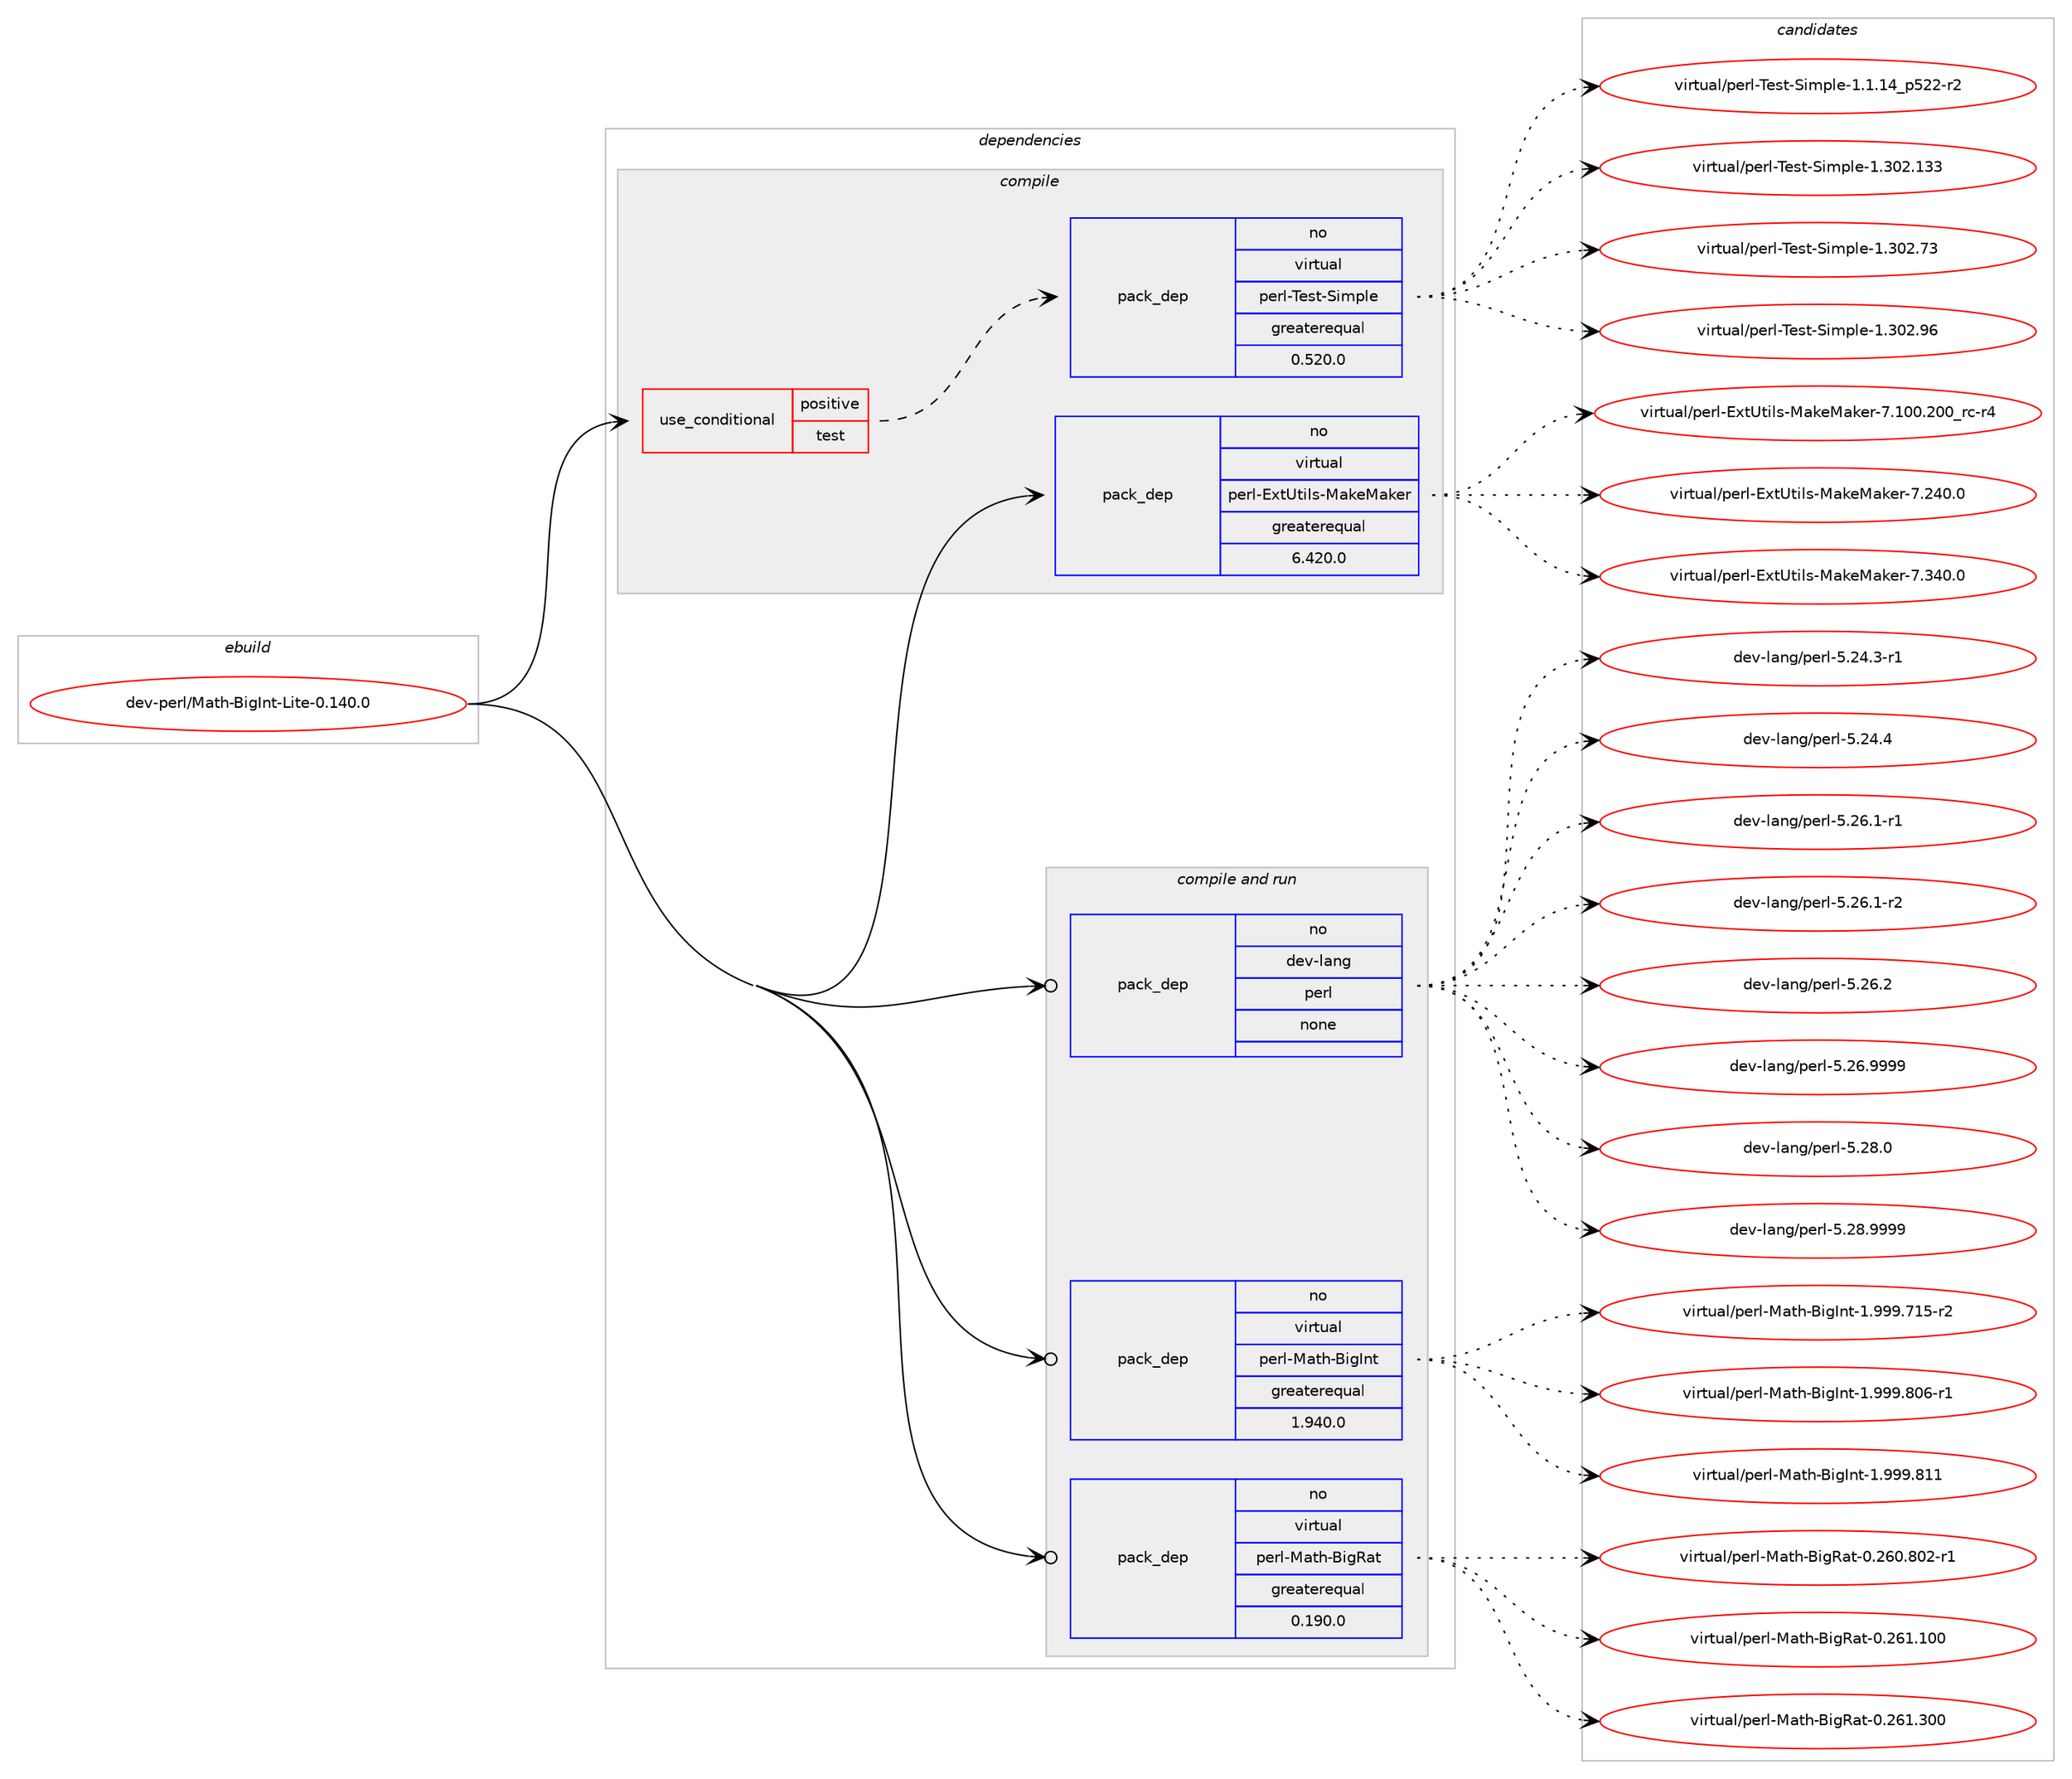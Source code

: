 digraph prolog {

# *************
# Graph options
# *************

newrank=true;
concentrate=true;
compound=true;
graph [rankdir=LR,fontname=Helvetica,fontsize=10,ranksep=1.5];#, ranksep=2.5, nodesep=0.2];
edge  [arrowhead=vee];
node  [fontname=Helvetica,fontsize=10];

# **********
# The ebuild
# **********

subgraph cluster_leftcol {
color=gray;
rank=same;
label=<<i>ebuild</i>>;
id [label="dev-perl/Math-BigInt-Lite-0.140.0", color=red, width=4, href="../dev-perl/Math-BigInt-Lite-0.140.0.svg"];
}

# ****************
# The dependencies
# ****************

subgraph cluster_midcol {
color=gray;
label=<<i>dependencies</i>>;
subgraph cluster_compile {
fillcolor="#eeeeee";
style=filled;
label=<<i>compile</i>>;
subgraph cond368405 {
dependency1384056 [label=<<TABLE BORDER="0" CELLBORDER="1" CELLSPACING="0" CELLPADDING="4"><TR><TD ROWSPAN="3" CELLPADDING="10">use_conditional</TD></TR><TR><TD>positive</TD></TR><TR><TD>test</TD></TR></TABLE>>, shape=none, color=red];
subgraph pack992596 {
dependency1384057 [label=<<TABLE BORDER="0" CELLBORDER="1" CELLSPACING="0" CELLPADDING="4" WIDTH="220"><TR><TD ROWSPAN="6" CELLPADDING="30">pack_dep</TD></TR><TR><TD WIDTH="110">no</TD></TR><TR><TD>virtual</TD></TR><TR><TD>perl-Test-Simple</TD></TR><TR><TD>greaterequal</TD></TR><TR><TD>0.520.0</TD></TR></TABLE>>, shape=none, color=blue];
}
dependency1384056:e -> dependency1384057:w [weight=20,style="dashed",arrowhead="vee"];
}
id:e -> dependency1384056:w [weight=20,style="solid",arrowhead="vee"];
subgraph pack992597 {
dependency1384058 [label=<<TABLE BORDER="0" CELLBORDER="1" CELLSPACING="0" CELLPADDING="4" WIDTH="220"><TR><TD ROWSPAN="6" CELLPADDING="30">pack_dep</TD></TR><TR><TD WIDTH="110">no</TD></TR><TR><TD>virtual</TD></TR><TR><TD>perl-ExtUtils-MakeMaker</TD></TR><TR><TD>greaterequal</TD></TR><TR><TD>6.420.0</TD></TR></TABLE>>, shape=none, color=blue];
}
id:e -> dependency1384058:w [weight=20,style="solid",arrowhead="vee"];
}
subgraph cluster_compileandrun {
fillcolor="#eeeeee";
style=filled;
label=<<i>compile and run</i>>;
subgraph pack992598 {
dependency1384059 [label=<<TABLE BORDER="0" CELLBORDER="1" CELLSPACING="0" CELLPADDING="4" WIDTH="220"><TR><TD ROWSPAN="6" CELLPADDING="30">pack_dep</TD></TR><TR><TD WIDTH="110">no</TD></TR><TR><TD>dev-lang</TD></TR><TR><TD>perl</TD></TR><TR><TD>none</TD></TR><TR><TD></TD></TR></TABLE>>, shape=none, color=blue];
}
id:e -> dependency1384059:w [weight=20,style="solid",arrowhead="odotvee"];
subgraph pack992599 {
dependency1384060 [label=<<TABLE BORDER="0" CELLBORDER="1" CELLSPACING="0" CELLPADDING="4" WIDTH="220"><TR><TD ROWSPAN="6" CELLPADDING="30">pack_dep</TD></TR><TR><TD WIDTH="110">no</TD></TR><TR><TD>virtual</TD></TR><TR><TD>perl-Math-BigInt</TD></TR><TR><TD>greaterequal</TD></TR><TR><TD>1.940.0</TD></TR></TABLE>>, shape=none, color=blue];
}
id:e -> dependency1384060:w [weight=20,style="solid",arrowhead="odotvee"];
subgraph pack992600 {
dependency1384061 [label=<<TABLE BORDER="0" CELLBORDER="1" CELLSPACING="0" CELLPADDING="4" WIDTH="220"><TR><TD ROWSPAN="6" CELLPADDING="30">pack_dep</TD></TR><TR><TD WIDTH="110">no</TD></TR><TR><TD>virtual</TD></TR><TR><TD>perl-Math-BigRat</TD></TR><TR><TD>greaterequal</TD></TR><TR><TD>0.190.0</TD></TR></TABLE>>, shape=none, color=blue];
}
id:e -> dependency1384061:w [weight=20,style="solid",arrowhead="odotvee"];
}
subgraph cluster_run {
fillcolor="#eeeeee";
style=filled;
label=<<i>run</i>>;
}
}

# **************
# The candidates
# **************

subgraph cluster_choices {
rank=same;
color=gray;
label=<<i>candidates</i>>;

subgraph choice992596 {
color=black;
nodesep=1;
choice11810511411611797108471121011141084584101115116458310510911210810145494649464952951125350504511450 [label="virtual/perl-Test-Simple-1.1.14_p522-r2", color=red, width=4,href="../virtual/perl-Test-Simple-1.1.14_p522-r2.svg"];
choice11810511411611797108471121011141084584101115116458310510911210810145494651485046495151 [label="virtual/perl-Test-Simple-1.302.133", color=red, width=4,href="../virtual/perl-Test-Simple-1.302.133.svg"];
choice118105114116117971084711210111410845841011151164583105109112108101454946514850465551 [label="virtual/perl-Test-Simple-1.302.73", color=red, width=4,href="../virtual/perl-Test-Simple-1.302.73.svg"];
choice118105114116117971084711210111410845841011151164583105109112108101454946514850465754 [label="virtual/perl-Test-Simple-1.302.96", color=red, width=4,href="../virtual/perl-Test-Simple-1.302.96.svg"];
dependency1384057:e -> choice11810511411611797108471121011141084584101115116458310510911210810145494649464952951125350504511450:w [style=dotted,weight="100"];
dependency1384057:e -> choice11810511411611797108471121011141084584101115116458310510911210810145494651485046495151:w [style=dotted,weight="100"];
dependency1384057:e -> choice118105114116117971084711210111410845841011151164583105109112108101454946514850465551:w [style=dotted,weight="100"];
dependency1384057:e -> choice118105114116117971084711210111410845841011151164583105109112108101454946514850465754:w [style=dotted,weight="100"];
}
subgraph choice992597 {
color=black;
nodesep=1;
choice118105114116117971084711210111410845691201168511610510811545779710710177971071011144555464948484650484895114994511452 [label="virtual/perl-ExtUtils-MakeMaker-7.100.200_rc-r4", color=red, width=4,href="../virtual/perl-ExtUtils-MakeMaker-7.100.200_rc-r4.svg"];
choice118105114116117971084711210111410845691201168511610510811545779710710177971071011144555465052484648 [label="virtual/perl-ExtUtils-MakeMaker-7.240.0", color=red, width=4,href="../virtual/perl-ExtUtils-MakeMaker-7.240.0.svg"];
choice118105114116117971084711210111410845691201168511610510811545779710710177971071011144555465152484648 [label="virtual/perl-ExtUtils-MakeMaker-7.340.0", color=red, width=4,href="../virtual/perl-ExtUtils-MakeMaker-7.340.0.svg"];
dependency1384058:e -> choice118105114116117971084711210111410845691201168511610510811545779710710177971071011144555464948484650484895114994511452:w [style=dotted,weight="100"];
dependency1384058:e -> choice118105114116117971084711210111410845691201168511610510811545779710710177971071011144555465052484648:w [style=dotted,weight="100"];
dependency1384058:e -> choice118105114116117971084711210111410845691201168511610510811545779710710177971071011144555465152484648:w [style=dotted,weight="100"];
}
subgraph choice992598 {
color=black;
nodesep=1;
choice100101118451089711010347112101114108455346505246514511449 [label="dev-lang/perl-5.24.3-r1", color=red, width=4,href="../dev-lang/perl-5.24.3-r1.svg"];
choice10010111845108971101034711210111410845534650524652 [label="dev-lang/perl-5.24.4", color=red, width=4,href="../dev-lang/perl-5.24.4.svg"];
choice100101118451089711010347112101114108455346505446494511449 [label="dev-lang/perl-5.26.1-r1", color=red, width=4,href="../dev-lang/perl-5.26.1-r1.svg"];
choice100101118451089711010347112101114108455346505446494511450 [label="dev-lang/perl-5.26.1-r2", color=red, width=4,href="../dev-lang/perl-5.26.1-r2.svg"];
choice10010111845108971101034711210111410845534650544650 [label="dev-lang/perl-5.26.2", color=red, width=4,href="../dev-lang/perl-5.26.2.svg"];
choice10010111845108971101034711210111410845534650544657575757 [label="dev-lang/perl-5.26.9999", color=red, width=4,href="../dev-lang/perl-5.26.9999.svg"];
choice10010111845108971101034711210111410845534650564648 [label="dev-lang/perl-5.28.0", color=red, width=4,href="../dev-lang/perl-5.28.0.svg"];
choice10010111845108971101034711210111410845534650564657575757 [label="dev-lang/perl-5.28.9999", color=red, width=4,href="../dev-lang/perl-5.28.9999.svg"];
dependency1384059:e -> choice100101118451089711010347112101114108455346505246514511449:w [style=dotted,weight="100"];
dependency1384059:e -> choice10010111845108971101034711210111410845534650524652:w [style=dotted,weight="100"];
dependency1384059:e -> choice100101118451089711010347112101114108455346505446494511449:w [style=dotted,weight="100"];
dependency1384059:e -> choice100101118451089711010347112101114108455346505446494511450:w [style=dotted,weight="100"];
dependency1384059:e -> choice10010111845108971101034711210111410845534650544650:w [style=dotted,weight="100"];
dependency1384059:e -> choice10010111845108971101034711210111410845534650544657575757:w [style=dotted,weight="100"];
dependency1384059:e -> choice10010111845108971101034711210111410845534650564648:w [style=dotted,weight="100"];
dependency1384059:e -> choice10010111845108971101034711210111410845534650564657575757:w [style=dotted,weight="100"];
}
subgraph choice992599 {
color=black;
nodesep=1;
choice1181051141161179710847112101114108457797116104456610510373110116454946575757465549534511450 [label="virtual/perl-Math-BigInt-1.999.715-r2", color=red, width=4,href="../virtual/perl-Math-BigInt-1.999.715-r2.svg"];
choice1181051141161179710847112101114108457797116104456610510373110116454946575757465648544511449 [label="virtual/perl-Math-BigInt-1.999.806-r1", color=red, width=4,href="../virtual/perl-Math-BigInt-1.999.806-r1.svg"];
choice118105114116117971084711210111410845779711610445661051037311011645494657575746564949 [label="virtual/perl-Math-BigInt-1.999.811", color=red, width=4,href="../virtual/perl-Math-BigInt-1.999.811.svg"];
dependency1384060:e -> choice1181051141161179710847112101114108457797116104456610510373110116454946575757465549534511450:w [style=dotted,weight="100"];
dependency1384060:e -> choice1181051141161179710847112101114108457797116104456610510373110116454946575757465648544511449:w [style=dotted,weight="100"];
dependency1384060:e -> choice118105114116117971084711210111410845779711610445661051037311011645494657575746564949:w [style=dotted,weight="100"];
}
subgraph choice992600 {
color=black;
nodesep=1;
choice118105114116117971084711210111410845779711610445661051038297116454846505448465648504511449 [label="virtual/perl-Math-BigRat-0.260.802-r1", color=red, width=4,href="../virtual/perl-Math-BigRat-0.260.802-r1.svg"];
choice11810511411611797108471121011141084577971161044566105103829711645484650544946494848 [label="virtual/perl-Math-BigRat-0.261.100", color=red, width=4,href="../virtual/perl-Math-BigRat-0.261.100.svg"];
choice11810511411611797108471121011141084577971161044566105103829711645484650544946514848 [label="virtual/perl-Math-BigRat-0.261.300", color=red, width=4,href="../virtual/perl-Math-BigRat-0.261.300.svg"];
dependency1384061:e -> choice118105114116117971084711210111410845779711610445661051038297116454846505448465648504511449:w [style=dotted,weight="100"];
dependency1384061:e -> choice11810511411611797108471121011141084577971161044566105103829711645484650544946494848:w [style=dotted,weight="100"];
dependency1384061:e -> choice11810511411611797108471121011141084577971161044566105103829711645484650544946514848:w [style=dotted,weight="100"];
}
}

}
